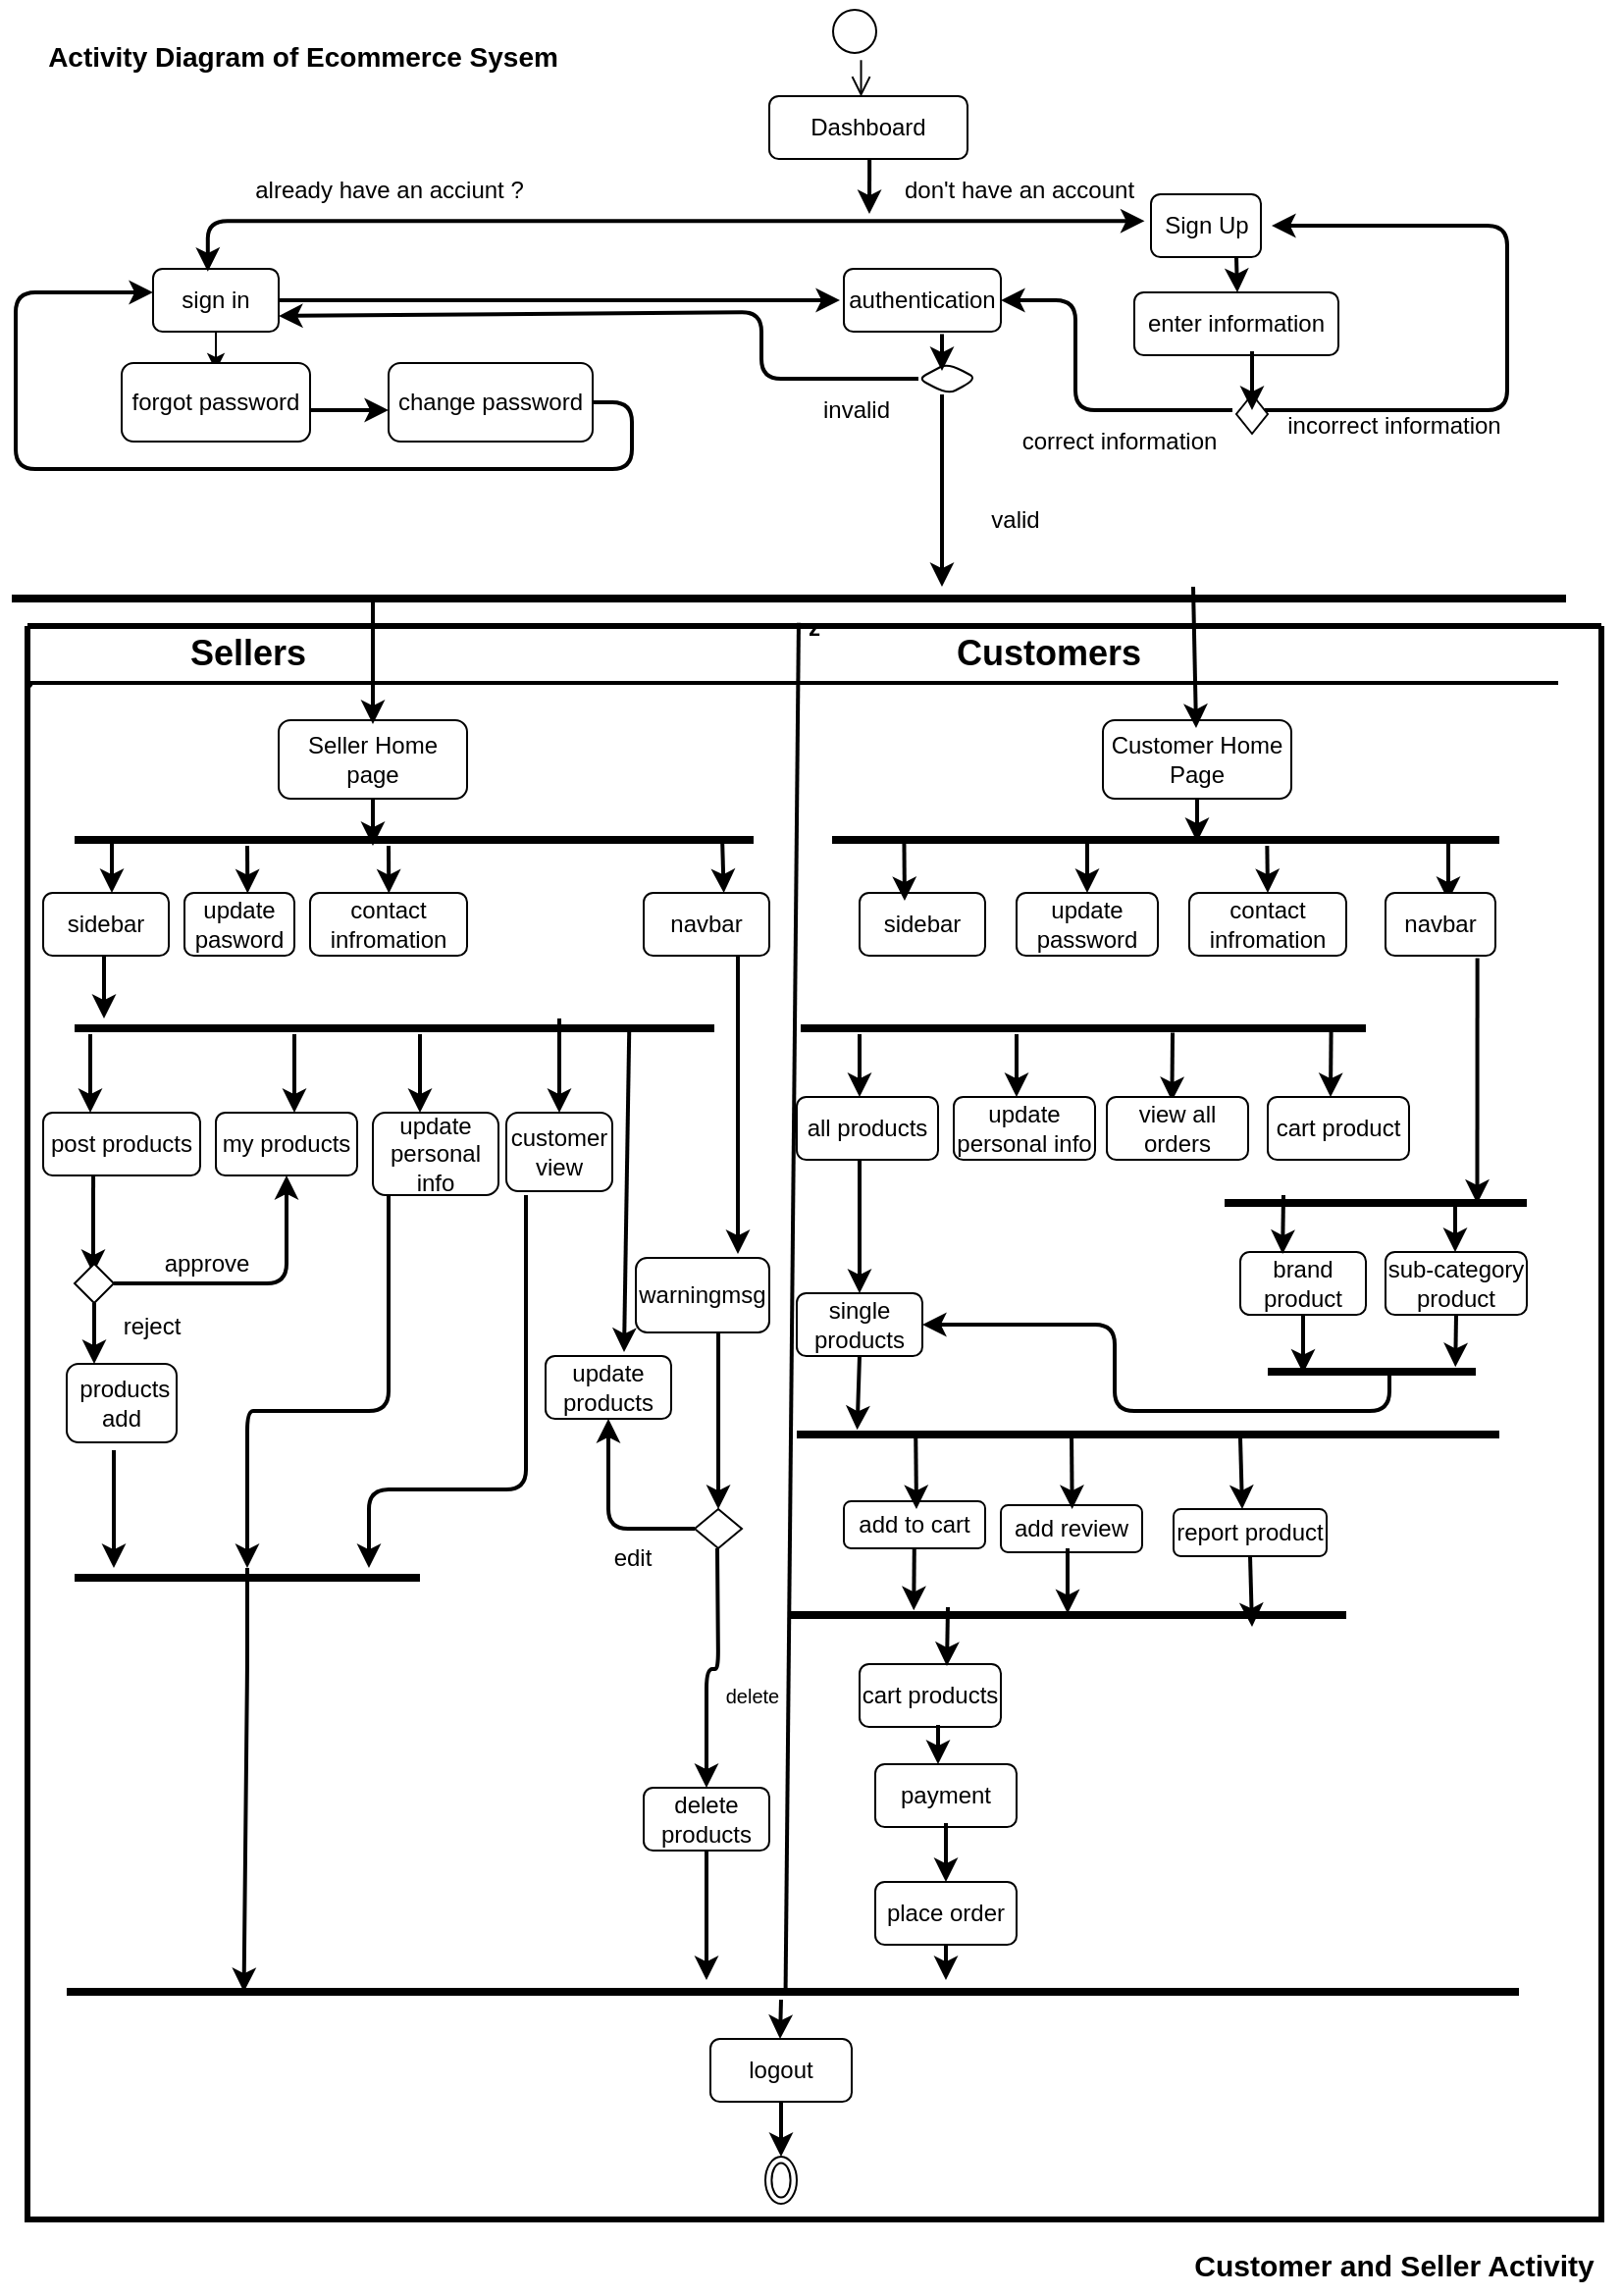 <mxfile version="20.5.2" type="github">
  <diagram id="cb6AJk6jhVH4I8SNWXNZ" name="Page-1">
    <mxGraphModel dx="1038" dy="1682" grid="1" gridSize="10" guides="1" tooltips="1" connect="1" arrows="1" fold="1" page="1" pageScale="1" pageWidth="827" pageHeight="1169" math="0" shadow="0">
      <root>
        <mxCell id="0" />
        <mxCell id="1" parent="0" />
        <mxCell id="6mdkMLP5F0GnC8ThNtrV-1" value="" style="ellipse;html=1;shape=startState;rounded=1;" parent="1" vertex="1">
          <mxGeometry x="422.5" y="-1168" width="30" height="30" as="geometry" />
        </mxCell>
        <mxCell id="6mdkMLP5F0GnC8ThNtrV-2" value="" style="edgeStyle=orthogonalEdgeStyle;html=1;verticalAlign=bottom;endArrow=open;endSize=8;rounded=1;entryX=0.463;entryY=0.006;entryDx=0;entryDy=0;entryPerimeter=0;" parent="1" source="6mdkMLP5F0GnC8ThNtrV-1" target="6mdkMLP5F0GnC8ThNtrV-7" edge="1">
          <mxGeometry relative="1" as="geometry">
            <mxPoint x="415" y="-1120" as="targetPoint" />
            <Array as="points">
              <mxPoint x="441" y="-1140" />
              <mxPoint x="441" y="-1140" />
            </Array>
          </mxGeometry>
        </mxCell>
        <mxCell id="6mdkMLP5F0GnC8ThNtrV-4" style="edgeStyle=orthogonalEdgeStyle;orthogonalLoop=1;jettySize=auto;html=1;exitX=1;exitY=0.5;exitDx=0;exitDy=0;rounded=1;strokeWidth=2;" parent="1" source="6mdkMLP5F0GnC8ThNtrV-5" edge="1">
          <mxGeometry relative="1" as="geometry">
            <mxPoint x="430" y="-1016" as="targetPoint" />
            <Array as="points">
              <mxPoint x="368" y="-1016" />
            </Array>
          </mxGeometry>
        </mxCell>
        <mxCell id="6mdkMLP5F0GnC8ThNtrV-5" value="sign in" style="whiteSpace=wrap;html=1;rounded=1;" parent="1" vertex="1">
          <mxGeometry x="80" y="-1032" width="64" height="32" as="geometry" />
        </mxCell>
        <mxCell id="6mdkMLP5F0GnC8ThNtrV-6" value="Sign Up" style="whiteSpace=wrap;html=1;rounded=1;" parent="1" vertex="1">
          <mxGeometry x="588.5" y="-1070" width="56" height="32" as="geometry" />
        </mxCell>
        <mxCell id="6mdkMLP5F0GnC8ThNtrV-7" value="Dashboard" style="whiteSpace=wrap;html=1;rounded=1;" parent="1" vertex="1">
          <mxGeometry x="394" y="-1120" width="101" height="32" as="geometry" />
        </mxCell>
        <mxCell id="6mdkMLP5F0GnC8ThNtrV-9" value="already have an acciunt ?" style="text;html=1;resizable=0;autosize=1;align=center;verticalAlign=middle;points=[];rounded=1;" parent="1" vertex="1">
          <mxGeometry x="120" y="-1088" width="160" height="32" as="geometry" />
        </mxCell>
        <mxCell id="6mdkMLP5F0GnC8ThNtrV-11" value="enter information" style="whiteSpace=wrap;html=1;rounded=1;" parent="1" vertex="1">
          <mxGeometry x="580" y="-1020" width="104" height="32" as="geometry" />
        </mxCell>
        <mxCell id="6mdkMLP5F0GnC8ThNtrV-16" value="" style="endArrow=classic;html=1;exitX=0.5;exitY=1;exitDx=0;exitDy=0;rounded=1;" parent="1" source="6mdkMLP5F0GnC8ThNtrV-5" edge="1">
          <mxGeometry width="50" height="50" relative="1" as="geometry">
            <mxPoint x="104" y="-984" as="sourcePoint" />
            <mxPoint x="112" y="-980" as="targetPoint" />
            <Array as="points" />
          </mxGeometry>
        </mxCell>
        <mxCell id="6mdkMLP5F0GnC8ThNtrV-17" value="forgot password" style="whiteSpace=wrap;html=1;rounded=1;" parent="1" vertex="1">
          <mxGeometry x="64" y="-984" width="96" height="40" as="geometry" />
        </mxCell>
        <mxCell id="6mdkMLP5F0GnC8ThNtrV-18" value="" style="endArrow=classic;html=1;rounded=1;strokeWidth=2;" parent="1" edge="1">
          <mxGeometry width="50" height="50" relative="1" as="geometry">
            <mxPoint x="160" y="-960" as="sourcePoint" />
            <mxPoint x="200" y="-960" as="targetPoint" />
          </mxGeometry>
        </mxCell>
        <mxCell id="6mdkMLP5F0GnC8ThNtrV-19" style="edgeStyle=orthogonalEdgeStyle;orthogonalLoop=1;jettySize=auto;html=1;exitX=1;exitY=0.5;exitDx=0;exitDy=0;rounded=1;strokeWidth=2;" parent="1" source="6mdkMLP5F0GnC8ThNtrV-20" edge="1">
          <mxGeometry relative="1" as="geometry">
            <mxPoint x="80" y="-1020" as="targetPoint" />
            <Array as="points">
              <mxPoint x="324" y="-964" />
              <mxPoint x="324" y="-930" />
              <mxPoint x="10" y="-930" />
              <mxPoint x="10" y="-1020" />
            </Array>
          </mxGeometry>
        </mxCell>
        <mxCell id="6mdkMLP5F0GnC8ThNtrV-20" value="change password" style="whiteSpace=wrap;html=1;fillStyle=auto;rounded=1;" parent="1" vertex="1">
          <mxGeometry x="200" y="-984" width="104" height="40" as="geometry" />
        </mxCell>
        <mxCell id="6mdkMLP5F0GnC8ThNtrV-25" value="incorrect information" style="text;html=1;resizable=0;autosize=1;align=center;verticalAlign=middle;points=[];rounded=1;" parent="1" vertex="1">
          <mxGeometry x="648" y="-968" width="128" height="32" as="geometry" />
        </mxCell>
        <mxCell id="6mdkMLP5F0GnC8ThNtrV-26" value="" style="endArrow=none;html=1;strokeWidth=4;rounded=1;" parent="1" edge="1">
          <mxGeometry relative="1" as="geometry">
            <mxPoint x="8" y="-864" as="sourcePoint" />
            <mxPoint x="800" y="-864" as="targetPoint" />
          </mxGeometry>
        </mxCell>
        <mxCell id="6mdkMLP5F0GnC8ThNtrV-27" value="correct information" style="text;html=1;resizable=0;autosize=1;align=center;verticalAlign=middle;points=[];rounded=1;" parent="1" vertex="1">
          <mxGeometry x="512" y="-960" width="120" height="32" as="geometry" />
        </mxCell>
        <object label="z" id="6mdkMLP5F0GnC8ThNtrV-28">
          <mxCell style="swimlane;startSize=0;strokeWidth=3;rounded=1;swimlaneLine=0;" parent="1" vertex="1">
            <mxGeometry x="16" y="-850" width="802" height="812" as="geometry" />
          </mxCell>
        </object>
        <mxCell id="6mdkMLP5F0GnC8ThNtrV-30" value="Customers" style="text;html=1;resizable=0;autosize=1;align=center;verticalAlign=middle;points=[];strokeWidth=2;shadow=0;glass=0;fontStyle=1;labelBorderColor=none;spacingTop=3;fontSize=18;rounded=1;" parent="6mdkMLP5F0GnC8ThNtrV-28" vertex="1">
          <mxGeometry x="464" y="-8" width="112" height="40" as="geometry" />
        </mxCell>
        <mxCell id="6mdkMLP5F0GnC8ThNtrV-31" value="Sellers" style="text;html=1;resizable=0;autosize=1;align=center;verticalAlign=middle;points=[];strokeWidth=2;shadow=0;glass=0;fontStyle=1;labelBorderColor=none;spacingTop=3;fontSize=18;rounded=1;" parent="6mdkMLP5F0GnC8ThNtrV-28" vertex="1">
          <mxGeometry x="72" y="-8" width="80" height="40" as="geometry" />
        </mxCell>
        <mxCell id="6mdkMLP5F0GnC8ThNtrV-32" value="" style="endArrow=none;html=1;strokeWidth=2;rounded=1;" parent="6mdkMLP5F0GnC8ThNtrV-28" target="6mdkMLP5F0GnC8ThNtrV-28" edge="1">
          <mxGeometry width="50" height="50" relative="1" as="geometry">
            <mxPoint x="2" y="31" as="sourcePoint" />
            <mxPoint x="992" y="32" as="targetPoint" />
          </mxGeometry>
        </mxCell>
        <mxCell id="6mdkMLP5F0GnC8ThNtrV-35" value="Seller Home page" style="whiteSpace=wrap;html=1;rounded=1;" parent="6mdkMLP5F0GnC8ThNtrV-28" vertex="1">
          <mxGeometry x="128" y="48" width="96" height="40" as="geometry" />
        </mxCell>
        <mxCell id="6mdkMLP5F0GnC8ThNtrV-36" value="" style="line;strokeWidth=4;html=1;shadow=0;glass=0;labelBackgroundColor=none;labelBorderColor=none;fontFamily=Times New Roman;fontSize=18;rounded=1;" parent="6mdkMLP5F0GnC8ThNtrV-28" vertex="1">
          <mxGeometry x="24" y="104" width="346" height="10" as="geometry" />
        </mxCell>
        <mxCell id="6mdkMLP5F0GnC8ThNtrV-37" value="" style="edgeStyle=none;orthogonalLoop=1;jettySize=auto;html=1;strokeWidth=2;fontSize=19;rounded=1;" parent="6mdkMLP5F0GnC8ThNtrV-28" edge="1">
          <mxGeometry width="80" relative="1" as="geometry">
            <mxPoint x="176" y="88" as="sourcePoint" />
            <mxPoint x="176" y="112" as="targetPoint" />
            <Array as="points" />
          </mxGeometry>
        </mxCell>
        <mxCell id="6mdkMLP5F0GnC8ThNtrV-38" value="Customer Home Page" style="whiteSpace=wrap;html=1;rounded=1;" parent="6mdkMLP5F0GnC8ThNtrV-28" vertex="1">
          <mxGeometry x="548" y="48" width="96" height="40" as="geometry" />
        </mxCell>
        <mxCell id="6mdkMLP5F0GnC8ThNtrV-39" value="" style="edgeStyle=none;orthogonalLoop=1;jettySize=auto;html=1;strokeWidth=2;fontSize=19;rounded=1;exitX=0.5;exitY=1;exitDx=0;exitDy=0;" parent="6mdkMLP5F0GnC8ThNtrV-28" source="6mdkMLP5F0GnC8ThNtrV-38" edge="1">
          <mxGeometry width="80" relative="1" as="geometry">
            <mxPoint x="448" y="88" as="sourcePoint" />
            <mxPoint x="596" y="110" as="targetPoint" />
            <Array as="points" />
          </mxGeometry>
        </mxCell>
        <mxCell id="6mdkMLP5F0GnC8ThNtrV-42" value="sidebar" style="whiteSpace=wrap;html=1;rounded=1;" parent="6mdkMLP5F0GnC8ThNtrV-28" vertex="1">
          <mxGeometry x="8" y="136" width="64" height="32" as="geometry" />
        </mxCell>
        <mxCell id="6mdkMLP5F0GnC8ThNtrV-43" value="contact infromation" style="whiteSpace=wrap;html=1;rounded=1;" parent="6mdkMLP5F0GnC8ThNtrV-28" vertex="1">
          <mxGeometry x="144" y="136" width="80" height="32" as="geometry" />
        </mxCell>
        <mxCell id="6mdkMLP5F0GnC8ThNtrV-44" value="" style="line;strokeWidth=4;html=1;shadow=0;glass=0;labelBackgroundColor=none;labelBorderColor=none;fontFamily=Times New Roman;fontSize=18;rounded=1;" parent="6mdkMLP5F0GnC8ThNtrV-28" vertex="1">
          <mxGeometry x="24" y="200" width="326" height="10" as="geometry" />
        </mxCell>
        <mxCell id="6mdkMLP5F0GnC8ThNtrV-45" value="" style="edgeStyle=none;orthogonalLoop=1;jettySize=auto;html=1;strokeWidth=2;fontSize=19;rounded=1;" parent="6mdkMLP5F0GnC8ThNtrV-28" edge="1">
          <mxGeometry width="80" relative="1" as="geometry">
            <mxPoint x="32" y="208" as="sourcePoint" />
            <mxPoint x="32" y="248" as="targetPoint" />
            <Array as="points" />
          </mxGeometry>
        </mxCell>
        <mxCell id="6mdkMLP5F0GnC8ThNtrV-46" value="post products" style="whiteSpace=wrap;html=1;rounded=1;" parent="6mdkMLP5F0GnC8ThNtrV-28" vertex="1">
          <mxGeometry x="8" y="248" width="80" height="32" as="geometry" />
        </mxCell>
        <mxCell id="6mdkMLP5F0GnC8ThNtrV-47" value="my products" style="whiteSpace=wrap;html=1;rounded=1;" parent="6mdkMLP5F0GnC8ThNtrV-28" vertex="1">
          <mxGeometry x="96" y="248" width="72" height="32" as="geometry" />
        </mxCell>
        <mxCell id="6mdkMLP5F0GnC8ThNtrV-48" value="" style="line;strokeWidth=4;html=1;shadow=0;glass=0;labelBackgroundColor=none;labelBorderColor=none;fontFamily=Times New Roman;fontSize=18;rounded=1;" parent="6mdkMLP5F0GnC8ThNtrV-28" vertex="1">
          <mxGeometry x="410" y="104" width="340" height="10" as="geometry" />
        </mxCell>
        <mxCell id="6mdkMLP5F0GnC8ThNtrV-49" value="sidebar" style="whiteSpace=wrap;html=1;rounded=1;" parent="6mdkMLP5F0GnC8ThNtrV-28" vertex="1">
          <mxGeometry x="424" y="136" width="64" height="32" as="geometry" />
        </mxCell>
        <mxCell id="6mdkMLP5F0GnC8ThNtrV-50" value="" style="edgeStyle=none;orthogonalLoop=1;jettySize=auto;html=1;strokeWidth=2;fontSize=19;rounded=1;entryX=0.5;entryY=0;entryDx=0;entryDy=0;exitX=0.652;exitY=0.8;exitDx=0;exitDy=0;exitPerimeter=0;" parent="6mdkMLP5F0GnC8ThNtrV-28" source="6mdkMLP5F0GnC8ThNtrV-48" target="6mdkMLP5F0GnC8ThNtrV-51" edge="1">
          <mxGeometry width="80" relative="1" as="geometry">
            <mxPoint x="594" y="109" as="sourcePoint" />
            <mxPoint x="532" y="136" as="targetPoint" />
            <Array as="points" />
          </mxGeometry>
        </mxCell>
        <mxCell id="6mdkMLP5F0GnC8ThNtrV-51" value="contact infromation" style="whiteSpace=wrap;html=1;rounded=1;" parent="6mdkMLP5F0GnC8ThNtrV-28" vertex="1">
          <mxGeometry x="592" y="136" width="80" height="32" as="geometry" />
        </mxCell>
        <mxCell id="6mdkMLP5F0GnC8ThNtrV-53" value="" style="line;strokeWidth=4;html=1;shadow=0;glass=0;labelBackgroundColor=none;labelBorderColor=none;fontFamily=Times New Roman;fontSize=18;rounded=1;" parent="6mdkMLP5F0GnC8ThNtrV-28" vertex="1">
          <mxGeometry x="394" y="200" width="288" height="10" as="geometry" />
        </mxCell>
        <mxCell id="6mdkMLP5F0GnC8ThNtrV-54" value="all products" style="whiteSpace=wrap;html=1;rounded=1;" parent="6mdkMLP5F0GnC8ThNtrV-28" vertex="1">
          <mxGeometry x="392" y="240" width="72" height="32" as="geometry" />
        </mxCell>
        <mxCell id="6mdkMLP5F0GnC8ThNtrV-56" value="" style="edgeStyle=none;orthogonalLoop=1;jettySize=auto;html=1;strokeWidth=2;fontSize=19;rounded=1;" parent="6mdkMLP5F0GnC8ThNtrV-28" edge="1">
          <mxGeometry width="80" relative="1" as="geometry">
            <mxPoint x="424" y="208" as="sourcePoint" />
            <mxPoint x="424" y="240" as="targetPoint" />
            <Array as="points" />
          </mxGeometry>
        </mxCell>
        <mxCell id="6mdkMLP5F0GnC8ThNtrV-57" value="" style="edgeStyle=none;orthogonalLoop=1;jettySize=auto;html=1;strokeWidth=2;fontSize=19;rounded=1;" parent="6mdkMLP5F0GnC8ThNtrV-28" edge="1">
          <mxGeometry width="80" relative="1" as="geometry">
            <mxPoint x="39" y="168" as="sourcePoint" />
            <mxPoint x="39" y="200" as="targetPoint" />
            <Array as="points" />
          </mxGeometry>
        </mxCell>
        <mxCell id="6mdkMLP5F0GnC8ThNtrV-58" value="" style="edgeStyle=none;orthogonalLoop=1;jettySize=auto;html=1;strokeWidth=2;fontSize=19;rounded=1;" parent="6mdkMLP5F0GnC8ThNtrV-28" edge="1">
          <mxGeometry width="80" relative="1" as="geometry">
            <mxPoint x="200" y="208" as="sourcePoint" />
            <mxPoint x="200" y="248" as="targetPoint" />
            <Array as="points" />
          </mxGeometry>
        </mxCell>
        <mxCell id="6mdkMLP5F0GnC8ThNtrV-59" value="" style="edgeStyle=none;orthogonalLoop=1;jettySize=auto;html=1;strokeWidth=2;fontSize=19;rounded=1;" parent="6mdkMLP5F0GnC8ThNtrV-28" edge="1">
          <mxGeometry width="80" relative="1" as="geometry">
            <mxPoint x="136" y="208" as="sourcePoint" />
            <mxPoint x="136" y="248" as="targetPoint" />
            <Array as="points" />
          </mxGeometry>
        </mxCell>
        <mxCell id="6mdkMLP5F0GnC8ThNtrV-60" value="navbar" style="whiteSpace=wrap;html=1;fillStyle=auto;rounded=1;" parent="6mdkMLP5F0GnC8ThNtrV-28" vertex="1">
          <mxGeometry x="314" y="136" width="64" height="32" as="geometry" />
        </mxCell>
        <mxCell id="6mdkMLP5F0GnC8ThNtrV-69" value="update&lt;br&gt;pasword" style="whiteSpace=wrap;html=1;rounded=1;" parent="6mdkMLP5F0GnC8ThNtrV-28" vertex="1">
          <mxGeometry x="80" y="136" width="56" height="32" as="geometry" />
        </mxCell>
        <mxCell id="6mdkMLP5F0GnC8ThNtrV-70" value="" style="edgeStyle=none;orthogonalLoop=1;jettySize=auto;html=1;strokeWidth=2;fontSize=19;rounded=1;entryX=0.5;entryY=0;entryDx=0;entryDy=0;" parent="6mdkMLP5F0GnC8ThNtrV-28" target="6mdkMLP5F0GnC8ThNtrV-84" edge="1">
          <mxGeometry width="80" relative="1" as="geometry">
            <mxPoint x="540" y="110" as="sourcePoint" />
            <mxPoint x="456.004" y="136.2" as="targetPoint" />
            <Array as="points" />
          </mxGeometry>
        </mxCell>
        <mxCell id="6mdkMLP5F0GnC8ThNtrV-72" value="" style="edgeStyle=none;orthogonalLoop=1;jettySize=auto;html=1;strokeWidth=2;fontSize=19;rounded=1;" parent="6mdkMLP5F0GnC8ThNtrV-28" edge="1">
          <mxGeometry width="80" relative="1" as="geometry">
            <mxPoint x="43" y="110" as="sourcePoint" />
            <mxPoint x="43" y="136" as="targetPoint" />
            <Array as="points" />
          </mxGeometry>
        </mxCell>
        <mxCell id="6mdkMLP5F0GnC8ThNtrV-73" value="" style="edgeStyle=none;orthogonalLoop=1;jettySize=auto;html=1;strokeWidth=2;fontSize=19;exitX=0.076;exitY=0.78;exitDx=0;exitDy=0;exitPerimeter=0;rounded=1;" parent="6mdkMLP5F0GnC8ThNtrV-28" edge="1">
          <mxGeometry width="80" relative="1" as="geometry">
            <mxPoint x="112" y="112" as="sourcePoint" />
            <mxPoint x="112.152" y="136.2" as="targetPoint" />
            <Array as="points" />
          </mxGeometry>
        </mxCell>
        <mxCell id="6mdkMLP5F0GnC8ThNtrV-74" value="" style="edgeStyle=none;orthogonalLoop=1;jettySize=auto;html=1;strokeWidth=2;fontSize=19;exitX=0.076;exitY=0.78;exitDx=0;exitDy=0;exitPerimeter=0;rounded=1;" parent="6mdkMLP5F0GnC8ThNtrV-28" edge="1">
          <mxGeometry width="80" relative="1" as="geometry">
            <mxPoint x="184" y="112" as="sourcePoint" />
            <mxPoint x="184.152" y="136.2" as="targetPoint" />
            <Array as="points" />
          </mxGeometry>
        </mxCell>
        <mxCell id="6mdkMLP5F0GnC8ThNtrV-75" value="" style="edgeStyle=none;orthogonalLoop=1;jettySize=auto;html=1;strokeWidth=2;fontSize=19;exitX=0.954;exitY=0.64;exitDx=0;exitDy=0;exitPerimeter=0;rounded=1;entryX=0.638;entryY=0;entryDx=0;entryDy=0;entryPerimeter=0;" parent="6mdkMLP5F0GnC8ThNtrV-28" source="6mdkMLP5F0GnC8ThNtrV-36" target="6mdkMLP5F0GnC8ThNtrV-60" edge="1">
          <mxGeometry width="80" relative="1" as="geometry">
            <mxPoint x="264" y="112" as="sourcePoint" />
            <mxPoint x="264.152" y="136.2" as="targetPoint" />
            <Array as="points" />
          </mxGeometry>
        </mxCell>
        <mxCell id="6mdkMLP5F0GnC8ThNtrV-76" value="" style="edgeStyle=none;orthogonalLoop=1;jettySize=auto;html=1;strokeWidth=2;fontSize=19;rounded=1;" parent="6mdkMLP5F0GnC8ThNtrV-28" edge="1">
          <mxGeometry width="80" relative="1" as="geometry">
            <mxPoint x="724" y="110" as="sourcePoint" />
            <mxPoint x="724" y="140" as="targetPoint" />
            <Array as="points" />
          </mxGeometry>
        </mxCell>
        <mxCell id="6mdkMLP5F0GnC8ThNtrV-80" value="" style="edgeStyle=none;orthogonalLoop=1;jettySize=auto;html=1;strokeWidth=2;fontSize=19;rounded=1;" parent="6mdkMLP5F0GnC8ThNtrV-28" edge="1">
          <mxGeometry width="80" relative="1" as="geometry">
            <mxPoint x="504" y="208" as="sourcePoint" />
            <mxPoint x="504" y="240" as="targetPoint" />
            <Array as="points" />
          </mxGeometry>
        </mxCell>
        <mxCell id="6mdkMLP5F0GnC8ThNtrV-81" value="" style="edgeStyle=none;orthogonalLoop=1;jettySize=auto;html=1;strokeWidth=2;fontSize=19;rounded=1;entryX=0.461;entryY=0.063;entryDx=0;entryDy=0;entryPerimeter=0;exitX=0.658;exitY=0.72;exitDx=0;exitDy=0;exitPerimeter=0;" parent="6mdkMLP5F0GnC8ThNtrV-28" source="6mdkMLP5F0GnC8ThNtrV-53" target="6mdkMLP5F0GnC8ThNtrV-82" edge="1">
          <mxGeometry width="80" relative="1" as="geometry">
            <mxPoint x="577" y="208" as="sourcePoint" />
            <mxPoint x="592" y="240" as="targetPoint" />
            <Array as="points" />
          </mxGeometry>
        </mxCell>
        <mxCell id="6mdkMLP5F0GnC8ThNtrV-82" value="view all orders" style="whiteSpace=wrap;html=1;rounded=1;" parent="6mdkMLP5F0GnC8ThNtrV-28" vertex="1">
          <mxGeometry x="550" y="240" width="72" height="32" as="geometry" />
        </mxCell>
        <mxCell id="6mdkMLP5F0GnC8ThNtrV-83" value="navbar" style="whiteSpace=wrap;html=1;rounded=1;" parent="6mdkMLP5F0GnC8ThNtrV-28" vertex="1">
          <mxGeometry x="692" y="136" width="56" height="32" as="geometry" />
        </mxCell>
        <mxCell id="6mdkMLP5F0GnC8ThNtrV-84" value="update password" style="whiteSpace=wrap;html=1;fillStyle=auto;rounded=1;" parent="6mdkMLP5F0GnC8ThNtrV-28" vertex="1">
          <mxGeometry x="504" y="136" width="72" height="32" as="geometry" />
        </mxCell>
        <mxCell id="6mdkMLP5F0GnC8ThNtrV-85" value="" style="line;strokeWidth=4;html=1;shadow=0;glass=0;labelBackgroundColor=none;labelBorderColor=none;fontFamily=Times New Roman;fontSize=18;rounded=1;" parent="6mdkMLP5F0GnC8ThNtrV-28" vertex="1">
          <mxGeometry x="610" y="290" width="154" height="8" as="geometry" />
        </mxCell>
        <mxCell id="6mdkMLP5F0GnC8ThNtrV-86" value="update personal info" style="whiteSpace=wrap;html=1;rounded=1;" parent="6mdkMLP5F0GnC8ThNtrV-28" vertex="1">
          <mxGeometry x="472" y="240" width="72" height="32" as="geometry" />
        </mxCell>
        <mxCell id="6mdkMLP5F0GnC8ThNtrV-87" value="" style="edgeStyle=none;orthogonalLoop=1;jettySize=auto;html=1;strokeWidth=2;fontSize=19;rounded=1;exitX=0.836;exitY=1.038;exitDx=0;exitDy=0;exitPerimeter=0;entryX=0.836;entryY=0.55;entryDx=0;entryDy=0;entryPerimeter=0;" parent="6mdkMLP5F0GnC8ThNtrV-28" source="6mdkMLP5F0GnC8ThNtrV-83" target="6mdkMLP5F0GnC8ThNtrV-85" edge="1">
          <mxGeometry width="80" relative="1" as="geometry">
            <mxPoint x="616" y="168" as="sourcePoint" />
            <mxPoint x="624" y="232" as="targetPoint" />
            <Array as="points" />
          </mxGeometry>
        </mxCell>
        <mxCell id="6mdkMLP5F0GnC8ThNtrV-88" value="cart products" style="whiteSpace=wrap;html=1;rounded=1;" parent="6mdkMLP5F0GnC8ThNtrV-28" vertex="1">
          <mxGeometry x="424" y="529" width="72" height="32" as="geometry" />
        </mxCell>
        <mxCell id="6mdkMLP5F0GnC8ThNtrV-89" value="sub-category&lt;br&gt;product" style="whiteSpace=wrap;html=1;rounded=1;" parent="6mdkMLP5F0GnC8ThNtrV-28" vertex="1">
          <mxGeometry x="692" y="319" width="72" height="32" as="geometry" />
        </mxCell>
        <mxCell id="6mdkMLP5F0GnC8ThNtrV-90" value="" style="line;strokeWidth=4;html=1;shadow=0;glass=0;labelBackgroundColor=none;labelBorderColor=none;fontFamily=Times New Roman;fontSize=18;rounded=1;" parent="6mdkMLP5F0GnC8ThNtrV-28" vertex="1">
          <mxGeometry x="392" y="408" width="358" height="8" as="geometry" />
        </mxCell>
        <mxCell id="6mdkMLP5F0GnC8ThNtrV-91" value="" style="edgeStyle=none;orthogonalLoop=1;jettySize=auto;html=1;strokeWidth=2;fontSize=19;rounded=1;" parent="6mdkMLP5F0GnC8ThNtrV-28" edge="1">
          <mxGeometry width="80" relative="1" as="geometry">
            <mxPoint x="424" y="272" as="sourcePoint" />
            <mxPoint x="424" y="340" as="targetPoint" />
            <Array as="points" />
          </mxGeometry>
        </mxCell>
        <mxCell id="6mdkMLP5F0GnC8ThNtrV-93" value="" style="line;strokeWidth=4;html=1;shadow=0;glass=0;labelBackgroundColor=none;labelBorderColor=none;fontFamily=Times New Roman;fontSize=18;rounded=1;" parent="6mdkMLP5F0GnC8ThNtrV-28" vertex="1">
          <mxGeometry x="388" y="500" width="284" height="8" as="geometry" />
        </mxCell>
        <mxCell id="6mdkMLP5F0GnC8ThNtrV-94" value="" style="edgeStyle=none;orthogonalLoop=1;jettySize=auto;html=1;strokeWidth=2;fontSize=19;rounded=1;exitX=0.673;exitY=0.38;exitDx=0;exitDy=0;exitPerimeter=0;" parent="6mdkMLP5F0GnC8ThNtrV-28" edge="1">
          <mxGeometry width="80" relative="1" as="geometry">
            <mxPoint x="727.5" y="295" as="sourcePoint" />
            <mxPoint x="727.5" y="319" as="targetPoint" />
            <Array as="points" />
          </mxGeometry>
        </mxCell>
        <mxCell id="6mdkMLP5F0GnC8ThNtrV-96" value="" style="edgeStyle=none;orthogonalLoop=1;jettySize=auto;html=1;strokeWidth=2;fontSize=19;rounded=1;entryX=0.086;entryY=0.2;entryDx=0;entryDy=0;entryPerimeter=0;exitX=0.5;exitY=1;exitDx=0;exitDy=0;" parent="6mdkMLP5F0GnC8ThNtrV-28" source="Oom5tAi8eLz5absGuY6V-40" target="6mdkMLP5F0GnC8ThNtrV-90" edge="1">
          <mxGeometry width="80" relative="1" as="geometry">
            <mxPoint x="496" y="352" as="sourcePoint" />
            <mxPoint x="496" y="384" as="targetPoint" />
            <Array as="points" />
          </mxGeometry>
        </mxCell>
        <mxCell id="6mdkMLP5F0GnC8ThNtrV-97" value="" style="edgeStyle=none;orthogonalLoop=1;jettySize=auto;html=1;strokeWidth=2;fontSize=19;rounded=1;exitX=0.5;exitY=1;exitDx=0;exitDy=0;entryX=0.902;entryY=0.2;entryDx=0;entryDy=0;entryPerimeter=0;" parent="6mdkMLP5F0GnC8ThNtrV-28" source="6mdkMLP5F0GnC8ThNtrV-89" target="Oom5tAi8eLz5absGuY6V-57" edge="1">
          <mxGeometry width="80" relative="1" as="geometry">
            <mxPoint x="576" y="352" as="sourcePoint" />
            <mxPoint x="728" y="410" as="targetPoint" />
            <Array as="points" />
          </mxGeometry>
        </mxCell>
        <mxCell id="6mdkMLP5F0GnC8ThNtrV-98" value="" style="edgeStyle=none;orthogonalLoop=1;jettySize=auto;html=1;strokeWidth=2;fontSize=19;rounded=1;exitX=0.5;exitY=1;exitDx=0;exitDy=0;" parent="6mdkMLP5F0GnC8ThNtrV-28" source="vLmXRLPQjOQuXW0ET_Cy-5" edge="1">
          <mxGeometry width="80" relative="1" as="geometry">
            <mxPoint x="512" y="376" as="sourcePoint" />
            <mxPoint x="624" y="510" as="targetPoint" />
            <Array as="points" />
          </mxGeometry>
        </mxCell>
        <mxCell id="6mdkMLP5F0GnC8ThNtrV-102" value="" style="edgeStyle=none;orthogonalLoop=1;jettySize=auto;html=1;strokeWidth=2;fontSize=19;rounded=1;entryX=0.5;entryY=0;entryDx=0;entryDy=0;" parent="6mdkMLP5F0GnC8ThNtrV-28" target="6mdkMLP5F0GnC8ThNtrV-105" edge="1">
          <mxGeometry width="80" relative="1" as="geometry">
            <mxPoint x="271" y="200" as="sourcePoint" />
            <mxPoint x="272" y="256" as="targetPoint" />
            <Array as="points" />
          </mxGeometry>
        </mxCell>
        <mxCell id="6mdkMLP5F0GnC8ThNtrV-103" value="update personal info" style="whiteSpace=wrap;html=1;rounded=1;" parent="6mdkMLP5F0GnC8ThNtrV-28" vertex="1">
          <mxGeometry x="176" y="248" width="64" height="42" as="geometry" />
        </mxCell>
        <mxCell id="6mdkMLP5F0GnC8ThNtrV-105" value="customer view" style="whiteSpace=wrap;html=1;rounded=1;" parent="6mdkMLP5F0GnC8ThNtrV-28" vertex="1">
          <mxGeometry x="244" y="248" width="54" height="40" as="geometry" />
        </mxCell>
        <mxCell id="6mdkMLP5F0GnC8ThNtrV-106" value="" style="line;strokeWidth=2;html=1;" parent="6mdkMLP5F0GnC8ThNtrV-28" vertex="1">
          <mxGeometry y="24" width="780" height="10" as="geometry" />
        </mxCell>
        <mxCell id="6mdkMLP5F0GnC8ThNtrV-190" value="" style="line;strokeWidth=4;html=1;shadow=0;glass=0;labelBackgroundColor=none;labelBorderColor=none;fontFamily=Times New Roman;fontSize=18;rounded=1;" parent="6mdkMLP5F0GnC8ThNtrV-28" vertex="1">
          <mxGeometry x="20" y="692" width="740" height="8" as="geometry" />
        </mxCell>
        <mxCell id="6mdkMLP5F0GnC8ThNtrV-202" value="" style="edgeStyle=none;orthogonalLoop=1;jettySize=auto;html=1;strokeWidth=2;fontSize=19;rounded=1;" parent="6mdkMLP5F0GnC8ThNtrV-28" target="vLmXRLPQjOQuXW0ET_Cy-10" edge="1">
          <mxGeometry width="80" relative="1" as="geometry">
            <mxPoint x="184" y="290" as="sourcePoint" />
            <mxPoint x="183.92" y="604" as="targetPoint" />
            <Array as="points">
              <mxPoint x="184" y="400" />
              <mxPoint x="124" y="400" />
              <mxPoint x="112" y="400" />
            </Array>
          </mxGeometry>
        </mxCell>
        <mxCell id="6mdkMLP5F0GnC8ThNtrV-203" value="" style="edgeStyle=none;orthogonalLoop=1;jettySize=auto;html=1;strokeWidth=2;fontSize=19;rounded=1;startArrow=none;" parent="6mdkMLP5F0GnC8ThNtrV-28" source="6mdkMLP5F0GnC8ThNtrV-99" edge="1">
          <mxGeometry width="80" relative="1" as="geometry">
            <mxPoint x="464" y="622" as="sourcePoint" />
            <mxPoint x="468" y="690" as="targetPoint" />
            <Array as="points" />
          </mxGeometry>
        </mxCell>
        <mxCell id="6mdkMLP5F0GnC8ThNtrV-242" value="" style="edgeStyle=none;orthogonalLoop=1;jettySize=auto;html=1;strokeWidth=2;fontSize=19;rounded=1;entryX=0.321;entryY=0.1;entryDx=0;entryDy=0;entryPerimeter=0;" parent="6mdkMLP5F0GnC8ThNtrV-28" edge="1">
          <mxGeometry width="80" relative="1" as="geometry">
            <mxPoint x="33.52" y="280" as="sourcePoint" />
            <mxPoint x="33.496" y="330" as="targetPoint" />
            <Array as="points" />
          </mxGeometry>
        </mxCell>
        <mxCell id="6mdkMLP5F0GnC8ThNtrV-247" value="&amp;nbsp;products&lt;br&gt;add" style="whiteSpace=wrap;html=1;rounded=1;" parent="6mdkMLP5F0GnC8ThNtrV-28" vertex="1">
          <mxGeometry x="20" y="376" width="56" height="40" as="geometry" />
        </mxCell>
        <mxCell id="6mdkMLP5F0GnC8ThNtrV-251" value="approve" style="text;html=1;align=center;verticalAlign=middle;resizable=0;points=[];autosize=1;" parent="6mdkMLP5F0GnC8ThNtrV-28" vertex="1">
          <mxGeometry x="56" y="310" width="70" height="30" as="geometry" />
        </mxCell>
        <mxCell id="6mdkMLP5F0GnC8ThNtrV-252" value="reject" style="text;html=1;resizable=0;autosize=1;align=center;verticalAlign=middle;points=[];rounded=1;" parent="6mdkMLP5F0GnC8ThNtrV-28" vertex="1">
          <mxGeometry x="38" y="342" width="50" height="30" as="geometry" />
        </mxCell>
        <mxCell id="vLmXRLPQjOQuXW0ET_Cy-4" value="add review" style="whiteSpace=wrap;html=1;rounded=1;" parent="6mdkMLP5F0GnC8ThNtrV-28" vertex="1">
          <mxGeometry x="496" y="448" width="72" height="24" as="geometry" />
        </mxCell>
        <mxCell id="vLmXRLPQjOQuXW0ET_Cy-5" value="report product" style="whiteSpace=wrap;html=1;rounded=1;" parent="6mdkMLP5F0GnC8ThNtrV-28" vertex="1">
          <mxGeometry x="584" y="450" width="78" height="24" as="geometry" />
        </mxCell>
        <mxCell id="vLmXRLPQjOQuXW0ET_Cy-7" value="" style="edgeStyle=none;orthogonalLoop=1;jettySize=auto;html=1;strokeWidth=2;fontSize=19;rounded=1;entryX=0.17;entryY=0.6;entryDx=0;entryDy=0;entryPerimeter=0;exitX=0.5;exitY=1;exitDx=0;exitDy=0;" parent="6mdkMLP5F0GnC8ThNtrV-28" source="6mdkMLP5F0GnC8ThNtrV-223" target="Oom5tAi8eLz5absGuY6V-57" edge="1">
          <mxGeometry width="80" relative="1" as="geometry">
            <mxPoint x="603.5" y="376" as="sourcePoint" />
            <mxPoint x="603.5" y="400" as="targetPoint" />
            <Array as="points" />
          </mxGeometry>
        </mxCell>
        <mxCell id="vLmXRLPQjOQuXW0ET_Cy-8" value="" style="edgeStyle=none;orthogonalLoop=1;jettySize=auto;html=1;strokeWidth=2;fontSize=19;rounded=1;startArrow=none;entryX=0.5;entryY=0.4;entryDx=0;entryDy=0;entryPerimeter=0;" parent="6mdkMLP5F0GnC8ThNtrV-28" target="6mdkMLP5F0GnC8ThNtrV-93" edge="1">
          <mxGeometry width="80" relative="1" as="geometry">
            <mxPoint x="530" y="470" as="sourcePoint" />
            <mxPoint x="673.705" y="441.2" as="targetPoint" />
            <Array as="points" />
          </mxGeometry>
        </mxCell>
        <mxCell id="vLmXRLPQjOQuXW0ET_Cy-10" value="" style="line;strokeWidth=4;html=1;shadow=0;glass=0;labelBackgroundColor=none;labelBorderColor=none;fontFamily=Times New Roman;fontSize=18;rounded=1;" parent="6mdkMLP5F0GnC8ThNtrV-28" vertex="1">
          <mxGeometry x="24" y="480" width="176" height="10" as="geometry" />
        </mxCell>
        <mxCell id="vLmXRLPQjOQuXW0ET_Cy-13" value="" style="edgeStyle=none;orthogonalLoop=1;jettySize=auto;html=1;strokeWidth=2;fontSize=19;rounded=1;" parent="6mdkMLP5F0GnC8ThNtrV-28" edge="1">
          <mxGeometry width="80" relative="1" as="geometry">
            <mxPoint x="254" y="290" as="sourcePoint" />
            <mxPoint x="174" y="480" as="targetPoint" />
            <Array as="points">
              <mxPoint x="254" y="440" />
              <mxPoint x="214" y="440" />
              <mxPoint x="174" y="440" />
            </Array>
          </mxGeometry>
        </mxCell>
        <mxCell id="6mdkMLP5F0GnC8ThNtrV-206" value="" style="edgeStyle=none;orthogonalLoop=1;jettySize=auto;html=1;strokeWidth=2;fontSize=19;rounded=1;" parent="6mdkMLP5F0GnC8ThNtrV-28" edge="1">
          <mxGeometry width="80" relative="1" as="geometry">
            <mxPoint x="594" y="-20" as="sourcePoint" />
            <mxPoint x="595.5" y="52" as="targetPoint" />
            <Array as="points" />
          </mxGeometry>
        </mxCell>
        <mxCell id="6mdkMLP5F0GnC8ThNtrV-228" value="" style="endArrow=none;html=1;rounded=1;strokeWidth=2;exitX=0.49;exitY=-0.002;exitDx=0;exitDy=0;entryX=0.495;entryY=0.3;entryDx=0;entryDy=0;entryPerimeter=0;exitPerimeter=0;" parent="6mdkMLP5F0GnC8ThNtrV-28" source="6mdkMLP5F0GnC8ThNtrV-28" target="6mdkMLP5F0GnC8ThNtrV-190" edge="1">
          <mxGeometry width="50" height="50" relative="1" as="geometry">
            <mxPoint x="312" y="-10" as="sourcePoint" />
            <mxPoint x="352" y="690" as="targetPoint" />
          </mxGeometry>
        </mxCell>
        <mxCell id="Oom5tAi8eLz5absGuY6V-16" value="warningmsg" style="whiteSpace=wrap;html=1;rounded=1;" parent="6mdkMLP5F0GnC8ThNtrV-28" vertex="1">
          <mxGeometry x="310" y="322" width="68" height="38" as="geometry" />
        </mxCell>
        <mxCell id="6mdkMLP5F0GnC8ThNtrV-245" value="" style="rhombus;whiteSpace=wrap;html=1;" parent="6mdkMLP5F0GnC8ThNtrV-28" vertex="1">
          <mxGeometry x="24" y="325" width="20" height="20" as="geometry" />
        </mxCell>
        <mxCell id="vLmXRLPQjOQuXW0ET_Cy-1" style="edgeStyle=orthogonalEdgeStyle;rounded=1;orthogonalLoop=1;jettySize=auto;html=1;entryX=0.5;entryY=1;entryDx=0;entryDy=0;strokeWidth=2;" parent="6mdkMLP5F0GnC8ThNtrV-28" source="6mdkMLP5F0GnC8ThNtrV-245" target="6mdkMLP5F0GnC8ThNtrV-47" edge="1">
          <mxGeometry relative="1" as="geometry">
            <Array as="points">
              <mxPoint x="132" y="335" />
            </Array>
          </mxGeometry>
        </mxCell>
        <mxCell id="6mdkMLP5F0GnC8ThNtrV-246" value="" style="edgeStyle=none;orthogonalLoop=1;jettySize=auto;html=1;strokeWidth=2;fontSize=19;rounded=1;exitX=0.5;exitY=1;exitDx=0;exitDy=0;entryX=0.25;entryY=0;entryDx=0;entryDy=0;" parent="6mdkMLP5F0GnC8ThNtrV-28" source="6mdkMLP5F0GnC8ThNtrV-245" target="6mdkMLP5F0GnC8ThNtrV-247" edge="1">
          <mxGeometry width="80" relative="1" as="geometry">
            <mxPoint x="184" y="450" as="sourcePoint" />
            <mxPoint x="155" y="400" as="targetPoint" />
            <Array as="points" />
          </mxGeometry>
        </mxCell>
        <mxCell id="vLmXRLPQjOQuXW0ET_Cy-11" value="" style="edgeStyle=none;orthogonalLoop=1;jettySize=auto;html=1;strokeWidth=2;fontSize=19;rounded=1;" parent="6mdkMLP5F0GnC8ThNtrV-28" edge="1">
          <mxGeometry width="80" relative="1" as="geometry">
            <mxPoint x="44" y="420" as="sourcePoint" />
            <mxPoint x="44" y="480" as="targetPoint" />
            <Array as="points" />
          </mxGeometry>
        </mxCell>
        <mxCell id="Oom5tAi8eLz5absGuY6V-22" value="" style="edgeStyle=none;orthogonalLoop=1;jettySize=auto;html=1;strokeWidth=2;fontSize=19;rounded=1;exitX=0.75;exitY=1;exitDx=0;exitDy=0;" parent="6mdkMLP5F0GnC8ThNtrV-28" source="6mdkMLP5F0GnC8ThNtrV-60" edge="1">
          <mxGeometry width="80" relative="1" as="geometry">
            <mxPoint x="334" y="190" as="sourcePoint" />
            <mxPoint x="362" y="320" as="targetPoint" />
            <Array as="points" />
          </mxGeometry>
        </mxCell>
        <mxCell id="Oom5tAi8eLz5absGuY6V-23" value="" style="edgeStyle=none;orthogonalLoop=1;jettySize=auto;html=1;strokeWidth=2;fontSize=19;rounded=1;exitX=0.867;exitY=0.48;exitDx=0;exitDy=0;exitPerimeter=0;" parent="6mdkMLP5F0GnC8ThNtrV-28" source="6mdkMLP5F0GnC8ThNtrV-44" edge="1">
          <mxGeometry width="80" relative="1" as="geometry">
            <mxPoint x="298" y="310" as="sourcePoint" />
            <mxPoint x="304" y="370" as="targetPoint" />
            <Array as="points" />
          </mxGeometry>
        </mxCell>
        <mxCell id="Oom5tAi8eLz5absGuY6V-24" value="update products" style="whiteSpace=wrap;html=1;rounded=1;" parent="6mdkMLP5F0GnC8ThNtrV-28" vertex="1">
          <mxGeometry x="264" y="372" width="64" height="32" as="geometry" />
        </mxCell>
        <mxCell id="Oom5tAi8eLz5absGuY6V-26" style="edgeStyle=orthogonalEdgeStyle;rounded=1;orthogonalLoop=1;jettySize=auto;html=1;entryX=0.5;entryY=1;entryDx=0;entryDy=0;strokeWidth=2;startArrow=none;startFill=0;endArrow=classic;endFill=1;" parent="6mdkMLP5F0GnC8ThNtrV-28" source="Oom5tAi8eLz5absGuY6V-25" target="Oom5tAi8eLz5absGuY6V-24" edge="1">
          <mxGeometry relative="1" as="geometry" />
        </mxCell>
        <mxCell id="Oom5tAi8eLz5absGuY6V-27" style="edgeStyle=orthogonalEdgeStyle;rounded=1;orthogonalLoop=1;jettySize=auto;html=1;entryX=0.618;entryY=1;entryDx=0;entryDy=0;entryPerimeter=0;strokeWidth=2;startArrow=classic;startFill=1;endArrow=none;endFill=0;" parent="6mdkMLP5F0GnC8ThNtrV-28" source="Oom5tAi8eLz5absGuY6V-25" target="Oom5tAi8eLz5absGuY6V-16" edge="1">
          <mxGeometry relative="1" as="geometry" />
        </mxCell>
        <mxCell id="Oom5tAi8eLz5absGuY6V-25" value="" style="rhombus;whiteSpace=wrap;html=1;" parent="6mdkMLP5F0GnC8ThNtrV-28" vertex="1">
          <mxGeometry x="340" y="450" width="24" height="20" as="geometry" />
        </mxCell>
        <mxCell id="6mdkMLP5F0GnC8ThNtrV-204" value="" style="ellipse;html=1;shape=endState;" parent="6mdkMLP5F0GnC8ThNtrV-28" vertex="1">
          <mxGeometry x="376" y="780" width="16" height="24" as="geometry" />
        </mxCell>
        <mxCell id="6mdkMLP5F0GnC8ThNtrV-249" value="" style="edgeStyle=none;orthogonalLoop=1;jettySize=auto;html=1;strokeWidth=2;fontSize=19;rounded=1;startArrow=none;entryX=0.5;entryY=0;entryDx=0;entryDy=0;" parent="6mdkMLP5F0GnC8ThNtrV-28" source="Oom5tAi8eLz5absGuY6V-54" target="6mdkMLP5F0GnC8ThNtrV-204" edge="1">
          <mxGeometry width="80" relative="1" as="geometry">
            <mxPoint x="384" y="720" as="sourcePoint" />
            <mxPoint x="344" y="760" as="targetPoint" />
            <Array as="points" />
          </mxGeometry>
        </mxCell>
        <mxCell id="Oom5tAi8eLz5absGuY6V-29" value="edit" style="text;html=1;align=center;verticalAlign=middle;resizable=0;points=[];autosize=1;" parent="6mdkMLP5F0GnC8ThNtrV-28" vertex="1">
          <mxGeometry x="288" y="460" width="40" height="30" as="geometry" />
        </mxCell>
        <mxCell id="Oom5tAi8eLz5absGuY6V-30" value="&lt;font style=&quot;font-size: 10px;&quot;&gt;delete&lt;/font&gt;" style="text;html=1;align=center;verticalAlign=middle;resizable=0;points=[];autosize=1;" parent="6mdkMLP5F0GnC8ThNtrV-28" vertex="1">
          <mxGeometry x="344" y="530" width="50" height="30" as="geometry" />
        </mxCell>
        <mxCell id="Oom5tAi8eLz5absGuY6V-31" value="delete products" style="whiteSpace=wrap;html=1;rounded=1;" parent="6mdkMLP5F0GnC8ThNtrV-28" vertex="1">
          <mxGeometry x="314" y="592" width="64" height="32" as="geometry" />
        </mxCell>
        <mxCell id="Oom5tAi8eLz5absGuY6V-34" style="edgeStyle=orthogonalEdgeStyle;rounded=1;orthogonalLoop=1;jettySize=auto;html=1;entryX=0.618;entryY=1;entryDx=0;entryDy=0;entryPerimeter=0;strokeWidth=2;startArrow=classic;startFill=1;endArrow=none;endFill=0;exitX=0.5;exitY=0;exitDx=0;exitDy=0;" parent="6mdkMLP5F0GnC8ThNtrV-28" source="Oom5tAi8eLz5absGuY6V-31" edge="1">
          <mxGeometry relative="1" as="geometry">
            <mxPoint x="351.5" y="560" as="sourcePoint" />
            <mxPoint x="351.5" y="469.98" as="targetPoint" />
          </mxGeometry>
        </mxCell>
        <mxCell id="Oom5tAi8eLz5absGuY6V-35" value="" style="edgeStyle=none;orthogonalLoop=1;jettySize=auto;html=1;strokeWidth=2;fontSize=19;rounded=1;entryX=0.122;entryY=0.5;entryDx=0;entryDy=0;entryPerimeter=0;" parent="6mdkMLP5F0GnC8ThNtrV-28" target="6mdkMLP5F0GnC8ThNtrV-190" edge="1">
          <mxGeometry width="80" relative="1" as="geometry">
            <mxPoint x="112" y="480" as="sourcePoint" />
            <mxPoint x="112" y="690" as="targetPoint" />
            <Array as="points">
              <mxPoint x="112" y="530" />
            </Array>
          </mxGeometry>
        </mxCell>
        <mxCell id="Oom5tAi8eLz5absGuY6V-36" value="" style="edgeStyle=none;orthogonalLoop=1;jettySize=auto;html=1;strokeWidth=2;fontSize=19;rounded=1;exitX=0.5;exitY=1;exitDx=0;exitDy=0;" parent="6mdkMLP5F0GnC8ThNtrV-28" source="Oom5tAi8eLz5absGuY6V-31" edge="1">
          <mxGeometry width="80" relative="1" as="geometry">
            <mxPoint x="350" y="632" as="sourcePoint" />
            <mxPoint x="346" y="690" as="targetPoint" />
            <Array as="points" />
          </mxGeometry>
        </mxCell>
        <mxCell id="Oom5tAi8eLz5absGuY6V-37" value="" style="edgeStyle=none;orthogonalLoop=1;jettySize=auto;html=1;strokeWidth=2;fontSize=19;rounded=1;exitX=0.108;exitY=0.56;exitDx=0;exitDy=0;exitPerimeter=0;entryX=0.359;entryY=0.125;entryDx=0;entryDy=0;entryPerimeter=0;" parent="6mdkMLP5F0GnC8ThNtrV-28" source="6mdkMLP5F0GnC8ThNtrV-48" target="6mdkMLP5F0GnC8ThNtrV-49" edge="1">
          <mxGeometry width="80" relative="1" as="geometry">
            <mxPoint x="444" y="120" as="sourcePoint" />
            <mxPoint x="447" y="130" as="targetPoint" />
            <Array as="points" />
          </mxGeometry>
        </mxCell>
        <mxCell id="6mdkMLP5F0GnC8ThNtrV-223" value="brand product" style="whiteSpace=wrap;html=1;rounded=1;" parent="6mdkMLP5F0GnC8ThNtrV-28" vertex="1">
          <mxGeometry x="618" y="319" width="64" height="32" as="geometry" />
        </mxCell>
        <mxCell id="6mdkMLP5F0GnC8ThNtrV-225" value="" style="edgeStyle=none;orthogonalLoop=1;jettySize=auto;html=1;strokeWidth=2;fontSize=19;rounded=1;entryX=0.337;entryY=0.031;entryDx=0;entryDy=0;entryPerimeter=0;" parent="6mdkMLP5F0GnC8ThNtrV-28" target="6mdkMLP5F0GnC8ThNtrV-223" edge="1">
          <mxGeometry width="80" relative="1" as="geometry">
            <mxPoint x="640" y="290" as="sourcePoint" />
            <mxPoint x="511" y="338" as="targetPoint" />
            <Array as="points" />
          </mxGeometry>
        </mxCell>
        <mxCell id="Oom5tAi8eLz5absGuY6V-38" value="cart product" style="whiteSpace=wrap;html=1;rounded=1;" parent="6mdkMLP5F0GnC8ThNtrV-28" vertex="1">
          <mxGeometry x="632" y="240" width="72" height="32" as="geometry" />
        </mxCell>
        <mxCell id="Oom5tAi8eLz5absGuY6V-39" value="" style="edgeStyle=none;orthogonalLoop=1;jettySize=auto;html=1;strokeWidth=2;fontSize=19;rounded=1;entryX=0.461;entryY=0.063;entryDx=0;entryDy=0;entryPerimeter=0;exitX=0.658;exitY=0.72;exitDx=0;exitDy=0;exitPerimeter=0;" parent="6mdkMLP5F0GnC8ThNtrV-28" edge="1">
          <mxGeometry width="80" relative="1" as="geometry">
            <mxPoint x="664.31" y="205.18" as="sourcePoint" />
            <mxPoint x="663.998" y="239.996" as="targetPoint" />
            <Array as="points" />
          </mxGeometry>
        </mxCell>
        <mxCell id="Oom5tAi8eLz5absGuY6V-40" value="single products" style="whiteSpace=wrap;html=1;rounded=1;" parent="6mdkMLP5F0GnC8ThNtrV-28" vertex="1">
          <mxGeometry x="392" y="340" width="64" height="32" as="geometry" />
        </mxCell>
        <mxCell id="6mdkMLP5F0GnC8ThNtrV-99" value="place order" style="whiteSpace=wrap;html=1;rounded=1;" parent="6mdkMLP5F0GnC8ThNtrV-28" vertex="1">
          <mxGeometry x="432" y="640" width="72" height="32" as="geometry" />
        </mxCell>
        <mxCell id="6mdkMLP5F0GnC8ThNtrV-95" value="add to cart" style="whiteSpace=wrap;html=1;rounded=1;" parent="6mdkMLP5F0GnC8ThNtrV-28" vertex="1">
          <mxGeometry x="416" y="446" width="72" height="24" as="geometry" />
        </mxCell>
        <mxCell id="6mdkMLP5F0GnC8ThNtrV-226" value="" style="edgeStyle=none;orthogonalLoop=1;jettySize=auto;html=1;strokeWidth=2;fontSize=19;rounded=1;startArrow=none;entryX=0.224;entryY=0.2;entryDx=0;entryDy=0;entryPerimeter=0;" parent="6mdkMLP5F0GnC8ThNtrV-28" source="6mdkMLP5F0GnC8ThNtrV-95" target="6mdkMLP5F0GnC8ThNtrV-93" edge="1">
          <mxGeometry width="80" relative="1" as="geometry">
            <mxPoint x="452" y="470" as="sourcePoint" />
            <mxPoint x="454" y="500" as="targetPoint" />
            <Array as="points" />
          </mxGeometry>
        </mxCell>
        <mxCell id="6mdkMLP5F0GnC8ThNtrV-101" value="payment" style="whiteSpace=wrap;html=1;rounded=1;" parent="6mdkMLP5F0GnC8ThNtrV-28" vertex="1">
          <mxGeometry x="432" y="580" width="72" height="32" as="geometry" />
        </mxCell>
        <mxCell id="Oom5tAi8eLz5absGuY6V-47" value="" style="edgeStyle=none;orthogonalLoop=1;jettySize=auto;html=1;strokeWidth=2;fontSize=19;rounded=1;" parent="6mdkMLP5F0GnC8ThNtrV-28" edge="1">
          <mxGeometry width="80" relative="1" as="geometry">
            <mxPoint x="469" y="500" as="sourcePoint" />
            <mxPoint x="468.5" y="530" as="targetPoint" />
            <Array as="points" />
          </mxGeometry>
        </mxCell>
        <mxCell id="Oom5tAi8eLz5absGuY6V-48" value="" style="edgeStyle=none;orthogonalLoop=1;jettySize=auto;html=1;strokeWidth=2;fontSize=19;rounded=1;exitX=0.5;exitY=1;exitDx=0;exitDy=0;" parent="6mdkMLP5F0GnC8ThNtrV-28" edge="1">
          <mxGeometry width="80" relative="1" as="geometry">
            <mxPoint x="464" y="560" as="sourcePoint" />
            <mxPoint x="464" y="580" as="targetPoint" />
            <Array as="points" />
          </mxGeometry>
        </mxCell>
        <mxCell id="Oom5tAi8eLz5absGuY6V-49" value="" style="edgeStyle=none;orthogonalLoop=1;jettySize=auto;html=1;strokeWidth=2;fontSize=19;rounded=1;exitX=0.5;exitY=0.938;exitDx=0;exitDy=0;exitPerimeter=0;" parent="6mdkMLP5F0GnC8ThNtrV-28" source="6mdkMLP5F0GnC8ThNtrV-101" target="6mdkMLP5F0GnC8ThNtrV-99" edge="1">
          <mxGeometry width="80" relative="1" as="geometry">
            <mxPoint x="468" y="620" as="sourcePoint" />
            <mxPoint x="464" y="630" as="targetPoint" />
            <Array as="points" />
          </mxGeometry>
        </mxCell>
        <mxCell id="Oom5tAi8eLz5absGuY6V-50" value="" style="edgeStyle=none;orthogonalLoop=1;jettySize=auto;html=1;strokeWidth=2;fontSize=19;rounded=1;exitX=0.5;exitY=1;exitDx=0;exitDy=0;" parent="6mdkMLP5F0GnC8ThNtrV-28" edge="1">
          <mxGeometry width="80" relative="1" as="geometry">
            <mxPoint x="452.61" y="412.4" as="sourcePoint" />
            <mxPoint x="453" y="450" as="targetPoint" />
            <Array as="points" />
          </mxGeometry>
        </mxCell>
        <mxCell id="Oom5tAi8eLz5absGuY6V-51" value="" style="edgeStyle=none;orthogonalLoop=1;jettySize=auto;html=1;strokeWidth=2;fontSize=19;rounded=1;entryX=0.723;entryY=0.4;entryDx=0;entryDy=0;entryPerimeter=0;" parent="6mdkMLP5F0GnC8ThNtrV-28" edge="1">
          <mxGeometry width="80" relative="1" as="geometry">
            <mxPoint x="532" y="410" as="sourcePoint" />
            <mxPoint x="532.334" y="450.0" as="targetPoint" />
            <Array as="points" />
          </mxGeometry>
        </mxCell>
        <mxCell id="Oom5tAi8eLz5absGuY6V-53" value="" style="edgeStyle=none;orthogonalLoop=1;jettySize=auto;html=1;strokeWidth=2;fontSize=19;rounded=1;exitX=0.5;exitY=1;exitDx=0;exitDy=0;" parent="6mdkMLP5F0GnC8ThNtrV-28" edge="1">
          <mxGeometry width="80" relative="1" as="geometry">
            <mxPoint x="618" y="413.8" as="sourcePoint" />
            <mxPoint x="619" y="450" as="targetPoint" />
            <Array as="points" />
          </mxGeometry>
        </mxCell>
        <mxCell id="Oom5tAi8eLz5absGuY6V-54" value="logout" style="whiteSpace=wrap;html=1;rounded=1;" parent="6mdkMLP5F0GnC8ThNtrV-28" vertex="1">
          <mxGeometry x="348" y="720" width="72" height="32" as="geometry" />
        </mxCell>
        <mxCell id="Oom5tAi8eLz5absGuY6V-56" value="" style="edgeStyle=none;orthogonalLoop=1;jettySize=auto;html=1;strokeWidth=2;fontSize=19;rounded=1;" parent="6mdkMLP5F0GnC8ThNtrV-28" edge="1">
          <mxGeometry width="80" relative="1" as="geometry">
            <mxPoint x="384" y="700" as="sourcePoint" />
            <mxPoint x="383.5" y="720" as="targetPoint" />
            <Array as="points" />
          </mxGeometry>
        </mxCell>
        <mxCell id="Oom5tAi8eLz5absGuY6V-57" value="" style="line;strokeWidth=4;html=1;shadow=0;glass=0;labelBackgroundColor=none;labelBorderColor=none;fontFamily=Times New Roman;fontSize=18;rounded=1;" parent="6mdkMLP5F0GnC8ThNtrV-28" vertex="1">
          <mxGeometry x="632" y="376" width="106" height="8" as="geometry" />
        </mxCell>
        <mxCell id="Oom5tAi8eLz5absGuY6V-58" value="" style="edgeStyle=none;orthogonalLoop=1;jettySize=auto;html=1;strokeWidth=2;fontSize=19;rounded=1;entryX=1;entryY=0.5;entryDx=0;entryDy=0;" parent="6mdkMLP5F0GnC8ThNtrV-28" target="Oom5tAi8eLz5absGuY6V-40" edge="1">
          <mxGeometry width="80" relative="1" as="geometry">
            <mxPoint x="694" y="380" as="sourcePoint" />
            <mxPoint x="691" y="412" as="targetPoint" />
            <Array as="points">
              <mxPoint x="694" y="400" />
              <mxPoint x="584" y="400" />
              <mxPoint x="554" y="400" />
              <mxPoint x="554" y="356" />
            </Array>
          </mxGeometry>
        </mxCell>
        <mxCell id="6mdkMLP5F0GnC8ThNtrV-207" value="" style="edgeStyle=none;orthogonalLoop=1;jettySize=auto;html=1;strokeWidth=2;fontSize=19;rounded=1;" parent="1" edge="1">
          <mxGeometry width="80" relative="1" as="geometry">
            <mxPoint x="192" y="-864" as="sourcePoint" />
            <mxPoint x="192" y="-800" as="targetPoint" />
            <Array as="points" />
          </mxGeometry>
        </mxCell>
        <mxCell id="6mdkMLP5F0GnC8ThNtrV-210" value="authentication" style="whiteSpace=wrap;html=1;rounded=1;" parent="1" vertex="1">
          <mxGeometry x="432" y="-1032" width="80" height="32" as="geometry" />
        </mxCell>
        <mxCell id="6mdkMLP5F0GnC8ThNtrV-212" value="" style="rhombus;whiteSpace=wrap;html=1;rounded=1;" parent="1" vertex="1">
          <mxGeometry x="470" y="-984" width="30" height="16" as="geometry" />
        </mxCell>
        <mxCell id="6mdkMLP5F0GnC8ThNtrV-213" value="" style="endArrow=classic;html=1;rounded=1;strokeWidth=2;exitX=0.625;exitY=1.038;exitDx=0;exitDy=0;exitPerimeter=0;" parent="1" source="6mdkMLP5F0GnC8ThNtrV-210" edge="1">
          <mxGeometry width="50" height="50" relative="1" as="geometry">
            <mxPoint x="490" y="-1000" as="sourcePoint" />
            <mxPoint x="482" y="-980" as="targetPoint" />
            <Array as="points" />
          </mxGeometry>
        </mxCell>
        <mxCell id="6mdkMLP5F0GnC8ThNtrV-214" value="" style="endArrow=classic;html=1;strokeWidth=2;fontFamily=Times New Roman;fontSize=18;rounded=1;exitX=0.893;exitY=1;exitDx=0;exitDy=0;exitPerimeter=0;" parent="1" edge="1">
          <mxGeometry width="50" height="50" relative="1" as="geometry">
            <mxPoint x="482.008" y="-968" as="sourcePoint" />
            <mxPoint x="482" y="-870" as="targetPoint" />
          </mxGeometry>
        </mxCell>
        <mxCell id="6mdkMLP5F0GnC8ThNtrV-215" value="valid" style="text;html=1;align=center;verticalAlign=middle;resizable=0;points=[];autosize=1;rounded=1;" parent="1" vertex="1">
          <mxGeometry x="495" y="-920" width="48" height="32" as="geometry" />
        </mxCell>
        <mxCell id="6mdkMLP5F0GnC8ThNtrV-217" value="" style="edgeStyle=segmentEdgeStyle;endArrow=classic;html=1;entryX=0.436;entryY=0.044;entryDx=0;entryDy=0;entryPerimeter=0;rounded=1;strokeWidth=2;startArrow=classic;startFill=1;endFill=1;exitX=0.976;exitY=0.987;exitDx=0;exitDy=0;exitPerimeter=0;" parent="1" source="6mdkMLP5F0GnC8ThNtrV-250" target="6mdkMLP5F0GnC8ThNtrV-5" edge="1">
          <mxGeometry width="50" height="50" relative="1" as="geometry">
            <mxPoint x="570" y="-1031" as="sourcePoint" />
            <mxPoint x="64" y="-1072" as="targetPoint" />
            <Array as="points">
              <mxPoint x="108" y="-1056" />
            </Array>
          </mxGeometry>
        </mxCell>
        <mxCell id="6mdkMLP5F0GnC8ThNtrV-221" value="" style="endArrow=none;html=1;rounded=1;strokeWidth=2;endFill=0;startArrow=classic;startFill=1;exitX=1;exitY=0.75;exitDx=0;exitDy=0;" parent="1" source="6mdkMLP5F0GnC8ThNtrV-5" edge="1">
          <mxGeometry width="50" height="50" relative="1" as="geometry">
            <mxPoint x="384" y="-1056" as="sourcePoint" />
            <mxPoint x="470" y="-976" as="targetPoint" />
            <Array as="points">
              <mxPoint x="390" y="-1010" />
              <mxPoint x="390" y="-976" />
            </Array>
          </mxGeometry>
        </mxCell>
        <mxCell id="6mdkMLP5F0GnC8ThNtrV-232" value="&lt;b&gt;&lt;font style=&quot;font-size: 14px;&quot;&gt;Activity Diagram of Ecommerce Sysem&lt;/font&gt;&lt;/b&gt;" style="text;html=1;align=center;verticalAlign=middle;resizable=0;points=[];autosize=1;" parent="1" vertex="1">
          <mxGeometry x="16" y="-1160" width="280" height="40" as="geometry" />
        </mxCell>
        <mxCell id="6mdkMLP5F0GnC8ThNtrV-240" style="edgeStyle=orthogonalEdgeStyle;rounded=1;orthogonalLoop=1;jettySize=auto;html=1;strokeWidth=2;" parent="1" source="6mdkMLP5F0GnC8ThNtrV-238" edge="1">
          <mxGeometry relative="1" as="geometry">
            <mxPoint x="650" y="-1054" as="targetPoint" />
            <Array as="points">
              <mxPoint x="770" y="-960" />
              <mxPoint x="770" y="-1054" />
            </Array>
          </mxGeometry>
        </mxCell>
        <mxCell id="Oom5tAi8eLz5absGuY6V-7" style="edgeStyle=orthogonalEdgeStyle;rounded=1;orthogonalLoop=1;jettySize=auto;html=1;entryX=1;entryY=0.5;entryDx=0;entryDy=0;startArrow=none;startFill=0;strokeWidth=2;endArrow=classic;endFill=1;" parent="1" target="6mdkMLP5F0GnC8ThNtrV-210" edge="1">
          <mxGeometry relative="1" as="geometry">
            <mxPoint x="630" y="-960" as="sourcePoint" />
            <Array as="points">
              <mxPoint x="550" y="-960" />
              <mxPoint x="550" y="-1016" />
            </Array>
          </mxGeometry>
        </mxCell>
        <mxCell id="6mdkMLP5F0GnC8ThNtrV-238" value="" style="rhombus;whiteSpace=wrap;html=1;rounded=1;arcSize=0;" parent="1" vertex="1">
          <mxGeometry x="632" y="-968" width="16" height="20" as="geometry" />
        </mxCell>
        <mxCell id="6mdkMLP5F0GnC8ThNtrV-250" value="don&#39;t have an account" style="text;html=1;resizable=0;autosize=1;align=center;verticalAlign=middle;points=[];rounded=1;" parent="1" vertex="1">
          <mxGeometry x="452.5" y="-1088" width="136" height="32" as="geometry" />
        </mxCell>
        <mxCell id="Oom5tAi8eLz5absGuY6V-3" value="" style="edgeStyle=none;orthogonalLoop=1;jettySize=auto;html=1;strokeWidth=2;fontSize=19;rounded=1;" parent="1" edge="1">
          <mxGeometry width="80" relative="1" as="geometry">
            <mxPoint x="632" y="-1038" as="sourcePoint" />
            <mxPoint x="632.5" y="-1020" as="targetPoint" />
            <Array as="points" />
          </mxGeometry>
        </mxCell>
        <mxCell id="Oom5tAi8eLz5absGuY6V-8" value="" style="edgeStyle=none;orthogonalLoop=1;jettySize=auto;html=1;strokeWidth=2;fontSize=19;rounded=1;" parent="1" edge="1">
          <mxGeometry width="80" relative="1" as="geometry">
            <mxPoint x="640" y="-990" as="sourcePoint" />
            <mxPoint x="640" y="-960" as="targetPoint" />
            <Array as="points" />
          </mxGeometry>
        </mxCell>
        <mxCell id="Oom5tAi8eLz5absGuY6V-10" value="invalid" style="text;html=1;align=center;verticalAlign=middle;resizable=0;points=[];autosize=1;rounded=1;" parent="1" vertex="1">
          <mxGeometry x="407.5" y="-975" width="60" height="30" as="geometry" />
        </mxCell>
        <mxCell id="Oom5tAi8eLz5absGuY6V-11" value="" style="edgeStyle=none;orthogonalLoop=1;jettySize=auto;html=1;strokeWidth=2;fontSize=19;rounded=1;exitX=0.415;exitY=1.088;exitDx=0;exitDy=0;exitPerimeter=0;" parent="1" edge="1">
          <mxGeometry width="80" relative="1" as="geometry">
            <mxPoint x="445.08" y="-1088" as="sourcePoint" />
            <mxPoint x="445" y="-1060" as="targetPoint" />
            <Array as="points" />
          </mxGeometry>
        </mxCell>
        <mxCell id="Oom5tAi8eLz5absGuY6V-45" value="" style="edgeStyle=none;orthogonalLoop=1;jettySize=auto;html=1;strokeWidth=2;fontSize=19;rounded=1;startArrow=none;endArrow=none;" parent="1" target="6mdkMLP5F0GnC8ThNtrV-95" edge="1">
          <mxGeometry width="80" relative="1" as="geometry">
            <mxPoint x="468" y="-380" as="sourcePoint" />
            <mxPoint x="468" y="-352" as="targetPoint" />
            <Array as="points" />
          </mxGeometry>
        </mxCell>
        <mxCell id="Oom5tAi8eLz5absGuY6V-59" value="&lt;font size=&quot;1&quot; style=&quot;&quot;&gt;&lt;b style=&quot;font-size: 15px;&quot;&gt;Customer and Seller Activity&lt;/b&gt;&lt;/font&gt;" style="text;html=1;align=center;verticalAlign=middle;resizable=0;points=[];autosize=1;strokeColor=none;fillColor=none;fontSize=10;" parent="1" vertex="1">
          <mxGeometry x="597" y="-30" width="230" height="30" as="geometry" />
        </mxCell>
      </root>
    </mxGraphModel>
  </diagram>
</mxfile>
